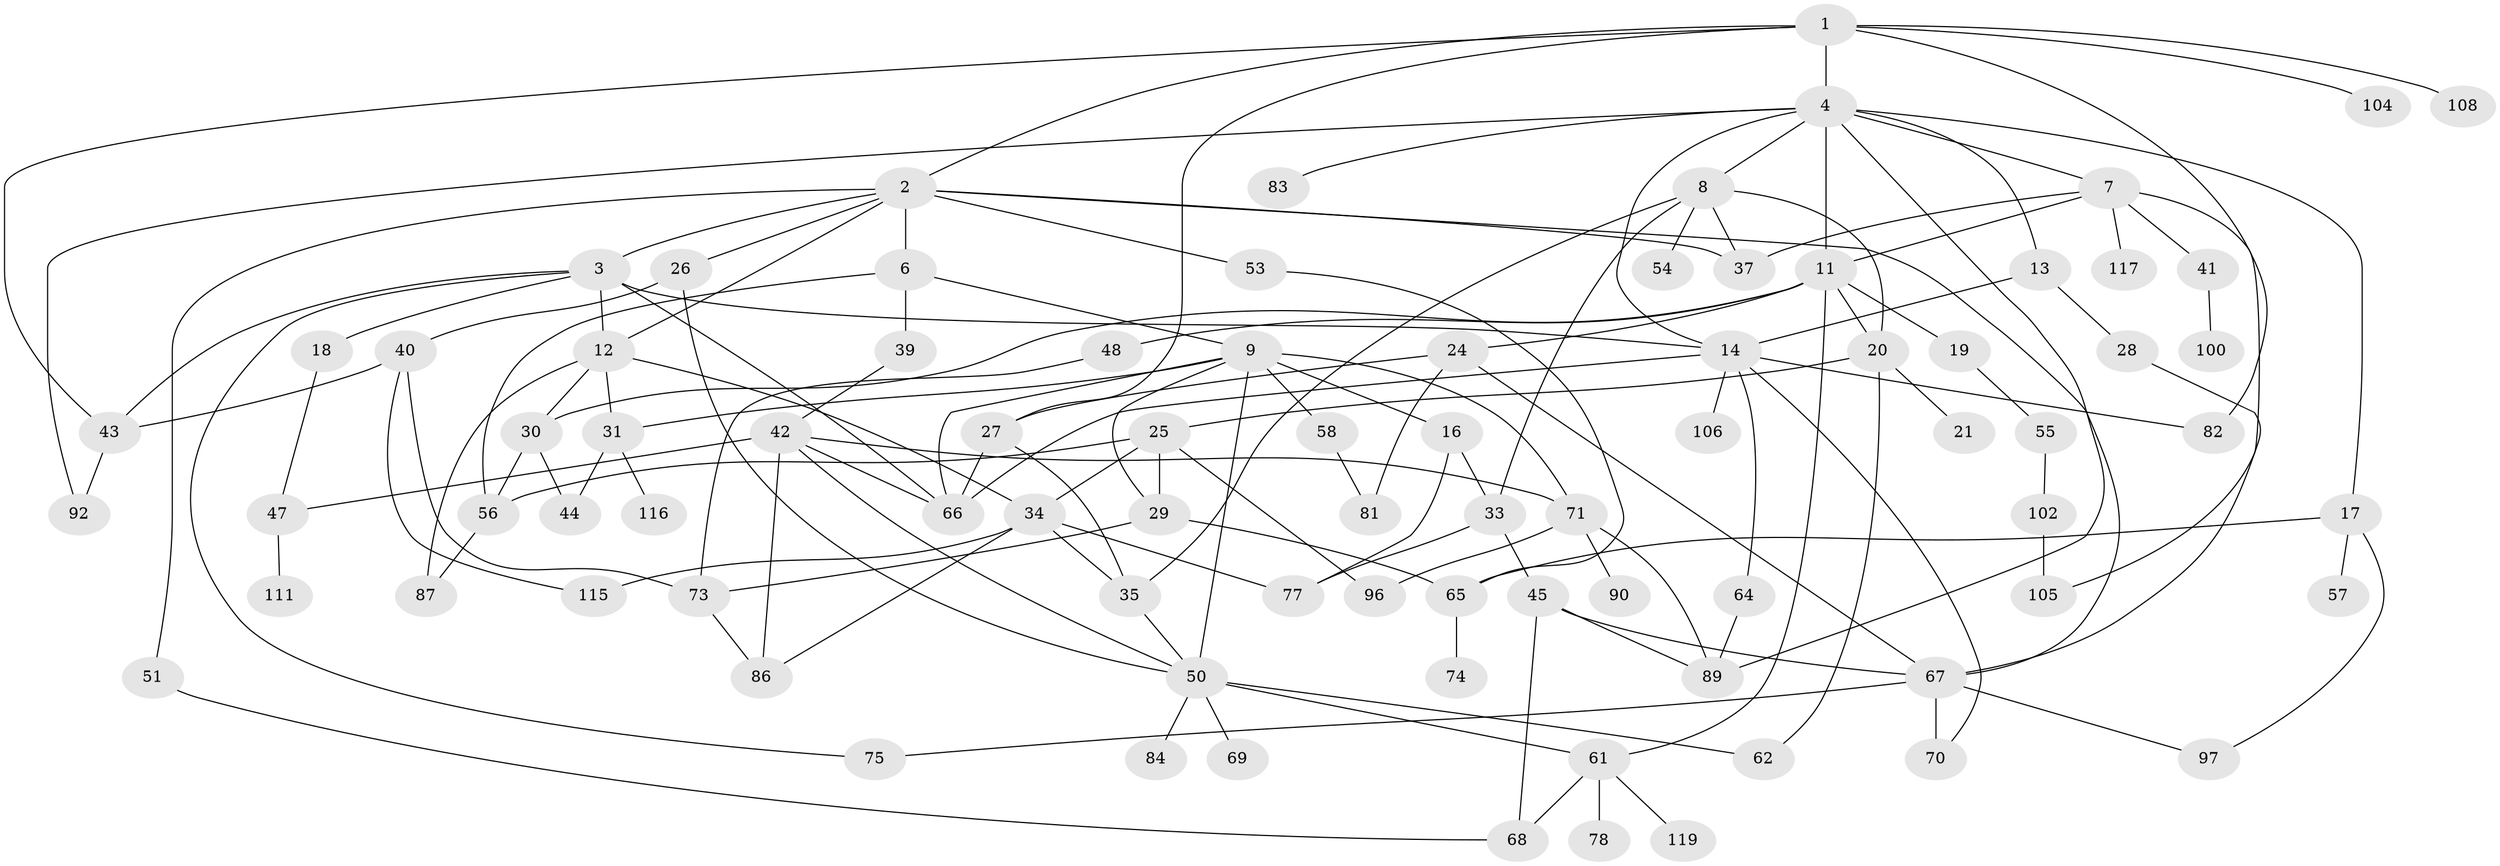 // original degree distribution, {6: 0.03278688524590164, 7: 0.04918032786885246, 5: 0.07377049180327869, 4: 0.16393442622950818, 3: 0.1885245901639344, 1: 0.18032786885245902, 2: 0.3114754098360656}
// Generated by graph-tools (version 1.1) at 2025/10/02/27/25 16:10:50]
// undirected, 84 vertices, 140 edges
graph export_dot {
graph [start="1"]
  node [color=gray90,style=filled];
  1 [super="+32"];
  2 [super="+10"];
  3;
  4 [super="+5"];
  6;
  7 [super="+72"];
  8 [super="+49"];
  9 [super="+23"];
  11 [super="+15"];
  12 [super="+22"];
  13;
  14 [super="+80"];
  16 [super="+118"];
  17;
  18 [super="+94"];
  19 [super="+36"];
  20 [super="+91"];
  21;
  24 [super="+112"];
  25 [super="+103"];
  26 [super="+38"];
  27 [super="+101"];
  28 [super="+109"];
  29;
  30 [super="+52"];
  31 [super="+88"];
  33;
  34 [super="+60"];
  35 [super="+121"];
  37;
  39;
  40 [super="+120"];
  41;
  42 [super="+122"];
  43 [super="+46"];
  44;
  45 [super="+63"];
  47;
  48;
  50 [super="+59"];
  51;
  53;
  54;
  55;
  56 [super="+99"];
  57;
  58;
  61 [super="+98"];
  62;
  64;
  65 [super="+113"];
  66;
  67 [super="+76"];
  68 [super="+93"];
  69 [super="+85"];
  70;
  71 [super="+110"];
  73 [super="+114"];
  74;
  75;
  77 [super="+79"];
  78;
  81 [super="+107"];
  82;
  83;
  84;
  86;
  87;
  89 [super="+95"];
  90;
  92;
  96;
  97;
  100;
  102;
  104;
  105;
  106;
  108;
  111;
  115;
  116;
  117;
  119;
  1 -- 2;
  1 -- 4;
  1 -- 27;
  1 -- 104;
  1 -- 108;
  1 -- 82;
  1 -- 43;
  2 -- 3;
  2 -- 6;
  2 -- 26;
  2 -- 51;
  2 -- 37;
  2 -- 67;
  2 -- 53;
  2 -- 12;
  3 -- 12;
  3 -- 18;
  3 -- 75;
  3 -- 66;
  3 -- 14;
  3 -- 43;
  4 -- 13;
  4 -- 89;
  4 -- 14;
  4 -- 17;
  4 -- 83;
  4 -- 7;
  4 -- 8;
  4 -- 11;
  4 -- 92;
  6 -- 9;
  6 -- 39;
  6 -- 56;
  7 -- 37;
  7 -- 41;
  7 -- 11;
  7 -- 105;
  7 -- 117;
  8 -- 37;
  8 -- 33;
  8 -- 20;
  8 -- 54;
  8 -- 35;
  9 -- 16;
  9 -- 71;
  9 -- 50;
  9 -- 66;
  9 -- 58;
  9 -- 29;
  9 -- 31;
  11 -- 20;
  11 -- 24;
  11 -- 48;
  11 -- 61;
  11 -- 19;
  11 -- 30;
  12 -- 87;
  12 -- 31;
  12 -- 34;
  12 -- 30;
  13 -- 14;
  13 -- 28;
  14 -- 64;
  14 -- 66;
  14 -- 106;
  14 -- 70;
  14 -- 82;
  16 -- 33;
  16 -- 77;
  17 -- 57;
  17 -- 65;
  17 -- 97;
  18 -- 47;
  19 -- 55;
  20 -- 21;
  20 -- 25;
  20 -- 62;
  24 -- 81;
  24 -- 27;
  24 -- 67;
  25 -- 34;
  25 -- 96;
  25 -- 56;
  25 -- 29;
  26 -- 50;
  26 -- 40;
  27 -- 35;
  27 -- 66;
  28 -- 67;
  29 -- 65;
  29 -- 73;
  30 -- 44;
  30 -- 56;
  31 -- 116;
  31 -- 44;
  33 -- 45;
  33 -- 77;
  34 -- 77;
  34 -- 35;
  34 -- 115;
  34 -- 86;
  35 -- 50;
  39 -- 42;
  40 -- 43;
  40 -- 115;
  40 -- 73;
  41 -- 100;
  42 -- 47;
  42 -- 50;
  42 -- 66;
  42 -- 86;
  42 -- 71;
  43 -- 92;
  45 -- 68;
  45 -- 67;
  45 -- 89;
  47 -- 111;
  48 -- 73;
  50 -- 84;
  50 -- 69;
  50 -- 61;
  50 -- 62;
  51 -- 68;
  53 -- 65;
  55 -- 102;
  56 -- 87;
  58 -- 81;
  61 -- 68;
  61 -- 78;
  61 -- 119;
  64 -- 89;
  65 -- 74;
  67 -- 70 [weight=2];
  67 -- 75;
  67 -- 97;
  71 -- 90;
  71 -- 96;
  71 -- 89;
  73 -- 86;
  102 -- 105;
}

